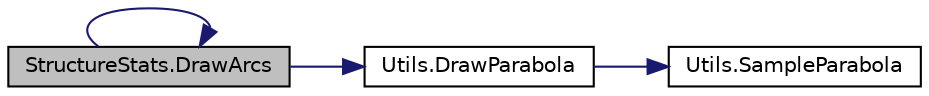 digraph "StructureStats.DrawArcs"
{
 // INTERACTIVE_SVG=YES
 // LATEX_PDF_SIZE
  bgcolor="transparent";
  edge [fontname="Helvetica",fontsize="10",labelfontname="Helvetica",labelfontsize="10"];
  node [fontname="Helvetica",fontsize="10",shape=record];
  rankdir="LR";
  Node1 [label="StructureStats.DrawArcs",height=0.2,width=0.4,color="black", fillcolor="grey75", style="filled", fontcolor="black",tooltip=" "];
  Node1 -> Node1 [color="midnightblue",fontsize="10",style="solid",fontname="Helvetica"];
  Node1 -> Node2 [color="midnightblue",fontsize="10",style="solid",fontname="Helvetica"];
  Node2 [label="Utils.DrawParabola",height=0.2,width=0.4,color="black",URL="$class_utils.html#a4a7568ed069ba83cc8a304dbaadc6b20",tooltip="Draw a Parabola with Gizmos and Handles between point a to b with max height of h"];
  Node2 -> Node3 [color="midnightblue",fontsize="10",style="solid",fontname="Helvetica"];
  Node3 [label="Utils.SampleParabola",height=0.2,width=0.4,color="black",URL="$class_utils.html#a580583fa87a47fc50a5c2acca2f806b2",tooltip="Get position from a parabola defined by start and end, height, and time"];
}
